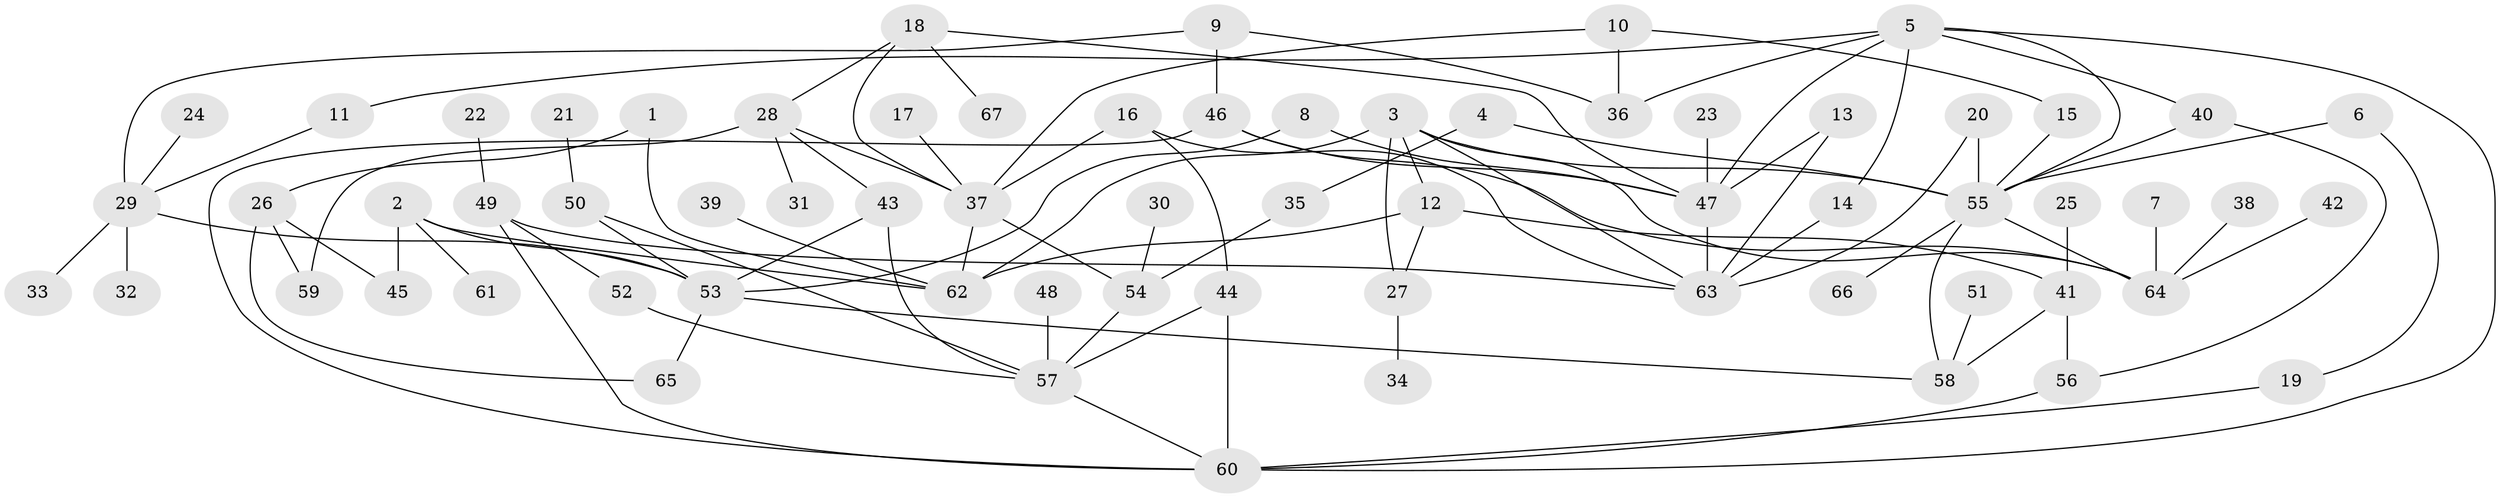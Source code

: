 // original degree distribution, {5: 0.022388059701492536, 4: 0.11940298507462686, 7: 0.029850746268656716, 6: 0.029850746268656716, 2: 0.2835820895522388, 3: 0.20149253731343283, 8: 0.014925373134328358, 1: 0.29850746268656714}
// Generated by graph-tools (version 1.1) at 2025/49/03/09/25 03:49:25]
// undirected, 67 vertices, 102 edges
graph export_dot {
graph [start="1"]
  node [color=gray90,style=filled];
  1;
  2;
  3;
  4;
  5;
  6;
  7;
  8;
  9;
  10;
  11;
  12;
  13;
  14;
  15;
  16;
  17;
  18;
  19;
  20;
  21;
  22;
  23;
  24;
  25;
  26;
  27;
  28;
  29;
  30;
  31;
  32;
  33;
  34;
  35;
  36;
  37;
  38;
  39;
  40;
  41;
  42;
  43;
  44;
  45;
  46;
  47;
  48;
  49;
  50;
  51;
  52;
  53;
  54;
  55;
  56;
  57;
  58;
  59;
  60;
  61;
  62;
  63;
  64;
  65;
  66;
  67;
  1 -- 26 [weight=1.0];
  1 -- 62 [weight=1.0];
  2 -- 45 [weight=1.0];
  2 -- 53 [weight=1.0];
  2 -- 61 [weight=1.0];
  2 -- 62 [weight=1.0];
  3 -- 12 [weight=1.0];
  3 -- 27 [weight=1.0];
  3 -- 55 [weight=1.0];
  3 -- 62 [weight=1.0];
  3 -- 63 [weight=1.0];
  3 -- 64 [weight=1.0];
  4 -- 35 [weight=1.0];
  4 -- 55 [weight=1.0];
  5 -- 11 [weight=1.0];
  5 -- 14 [weight=1.0];
  5 -- 36 [weight=1.0];
  5 -- 40 [weight=1.0];
  5 -- 47 [weight=1.0];
  5 -- 55 [weight=1.0];
  5 -- 60 [weight=1.0];
  6 -- 19 [weight=1.0];
  6 -- 55 [weight=1.0];
  7 -- 64 [weight=1.0];
  8 -- 47 [weight=1.0];
  8 -- 53 [weight=1.0];
  9 -- 29 [weight=1.0];
  9 -- 36 [weight=1.0];
  9 -- 46 [weight=1.0];
  10 -- 15 [weight=1.0];
  10 -- 36 [weight=1.0];
  10 -- 37 [weight=1.0];
  11 -- 29 [weight=1.0];
  12 -- 27 [weight=1.0];
  12 -- 41 [weight=1.0];
  12 -- 62 [weight=1.0];
  13 -- 47 [weight=1.0];
  13 -- 63 [weight=1.0];
  14 -- 63 [weight=1.0];
  15 -- 55 [weight=1.0];
  16 -- 37 [weight=1.0];
  16 -- 44 [weight=1.0];
  16 -- 63 [weight=1.0];
  17 -- 37 [weight=1.0];
  18 -- 28 [weight=1.0];
  18 -- 37 [weight=1.0];
  18 -- 47 [weight=1.0];
  18 -- 67 [weight=1.0];
  19 -- 60 [weight=1.0];
  20 -- 55 [weight=1.0];
  20 -- 63 [weight=1.0];
  21 -- 50 [weight=1.0];
  22 -- 49 [weight=1.0];
  23 -- 47 [weight=1.0];
  24 -- 29 [weight=1.0];
  25 -- 41 [weight=1.0];
  26 -- 45 [weight=1.0];
  26 -- 59 [weight=1.0];
  26 -- 65 [weight=1.0];
  27 -- 34 [weight=1.0];
  28 -- 31 [weight=1.0];
  28 -- 37 [weight=1.0];
  28 -- 43 [weight=1.0];
  28 -- 59 [weight=1.0];
  29 -- 32 [weight=1.0];
  29 -- 33 [weight=1.0];
  29 -- 53 [weight=1.0];
  30 -- 54 [weight=1.0];
  35 -- 54 [weight=1.0];
  37 -- 54 [weight=1.0];
  37 -- 62 [weight=1.0];
  38 -- 64 [weight=1.0];
  39 -- 62 [weight=1.0];
  40 -- 55 [weight=1.0];
  40 -- 56 [weight=1.0];
  41 -- 56 [weight=1.0];
  41 -- 58 [weight=1.0];
  42 -- 64 [weight=1.0];
  43 -- 53 [weight=1.0];
  43 -- 57 [weight=1.0];
  44 -- 57 [weight=1.0];
  44 -- 60 [weight=1.0];
  46 -- 47 [weight=1.0];
  46 -- 60 [weight=1.0];
  46 -- 64 [weight=1.0];
  47 -- 63 [weight=1.0];
  48 -- 57 [weight=1.0];
  49 -- 52 [weight=2.0];
  49 -- 60 [weight=1.0];
  49 -- 63 [weight=1.0];
  50 -- 53 [weight=1.0];
  50 -- 57 [weight=1.0];
  51 -- 58 [weight=1.0];
  52 -- 57 [weight=1.0];
  53 -- 58 [weight=1.0];
  53 -- 65 [weight=1.0];
  54 -- 57 [weight=1.0];
  55 -- 58 [weight=1.0];
  55 -- 64 [weight=1.0];
  55 -- 66 [weight=1.0];
  56 -- 60 [weight=1.0];
  57 -- 60 [weight=1.0];
}

